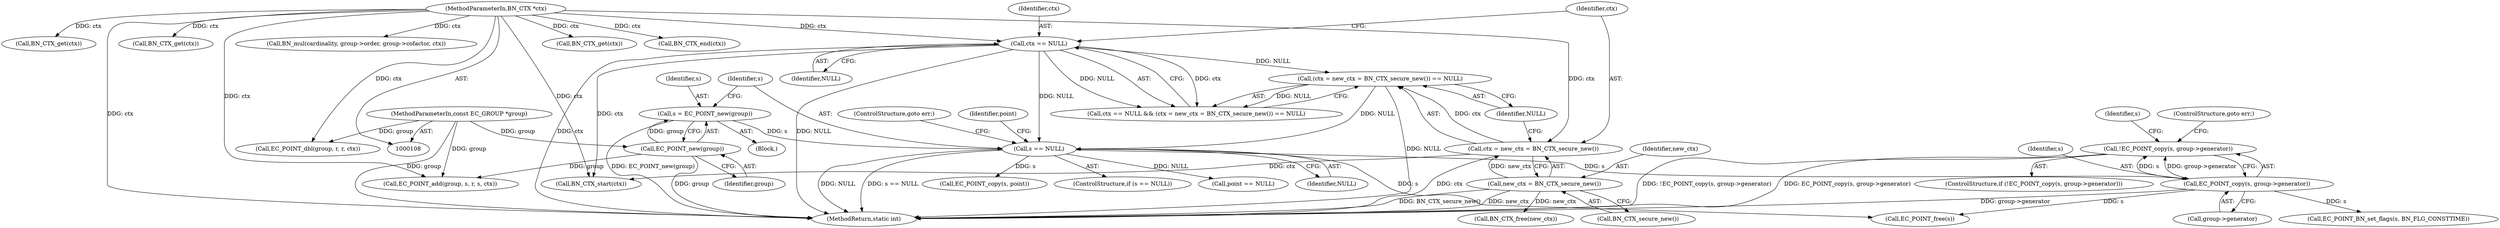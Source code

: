 digraph "0_openssl_56fb454d281a023b3f950d969693553d3f3ceea1@API" {
"1000176" [label="(Call,!EC_POINT_copy(s, group->generator))"];
"1000177" [label="(Call,EC_POINT_copy(s, group->generator))"];
"1000166" [label="(Call,s == NULL)"];
"1000161" [label="(Call,s = EC_POINT_new(group))"];
"1000163" [label="(Call,EC_POINT_new(group))"];
"1000109" [label="(MethodParameterIn,const EC_GROUP *group)"];
"1000147" [label="(Call,ctx == NULL)"];
"1000113" [label="(MethodParameterIn,BN_CTX *ctx)"];
"1000150" [label="(Call,(ctx = new_ctx = BN_CTX_secure_new()) == NULL)"];
"1000151" [label="(Call,ctx = new_ctx = BN_CTX_secure_new())"];
"1000153" [label="(Call,new_ctx = BN_CTX_secure_new())"];
"1000491" [label="(Call,EC_POINT_free(s))"];
"1000499" [label="(MethodReturn,static int)"];
"1000192" [label="(Identifier,s)"];
"1000151" [label="(Call,ctx = new_ctx = BN_CTX_secure_new())"];
"1000155" [label="(Call,BN_CTX_secure_new())"];
"1000495" [label="(Call,BN_CTX_free(new_ctx))"];
"1000187" [label="(Call,EC_POINT_copy(s, point))"];
"1000148" [label="(Identifier,ctx)"];
"1000212" [label="(Call,BN_mul(cardinality, group->order, group->cofactor, ctx))"];
"1000114" [label="(Block,)"];
"1000178" [label="(Identifier,s)"];
"1000159" [label="(Call,BN_CTX_start(ctx))"];
"1000200" [label="(Call,BN_CTX_get(ctx))"];
"1000109" [label="(MethodParameterIn,const EC_GROUP *group)"];
"1000113" [label="(MethodParameterIn,BN_CTX *ctx)"];
"1000493" [label="(Call,BN_CTX_end(ctx))"];
"1000169" [label="(ControlStructure,goto err;)"];
"1000152" [label="(Identifier,ctx)"];
"1000196" [label="(Call,BN_CTX_get(ctx))"];
"1000166" [label="(Call,s == NULL)"];
"1000162" [label="(Identifier,s)"];
"1000176" [label="(Call,!EC_POINT_copy(s, group->generator))"];
"1000462" [label="(Call,EC_POINT_add(group, s, r, s, ctx))"];
"1000149" [label="(Identifier,NULL)"];
"1000204" [label="(Call,BN_CTX_get(ctx))"];
"1000172" [label="(Identifier,point)"];
"1000165" [label="(ControlStructure,if (s == NULL))"];
"1000171" [label="(Call,point == NULL)"];
"1000164" [label="(Identifier,group)"];
"1000161" [label="(Call,s = EC_POINT_new(group))"];
"1000163" [label="(Call,EC_POINT_new(group))"];
"1000182" [label="(ControlStructure,goto err;)"];
"1000150" [label="(Call,(ctx = new_ctx = BN_CTX_secure_new()) == NULL)"];
"1000156" [label="(Identifier,NULL)"];
"1000471" [label="(Call,EC_POINT_dbl(group, r, r, ctx))"];
"1000167" [label="(Identifier,s)"];
"1000191" [label="(Call,EC_POINT_BN_set_flags(s, BN_FLG_CONSTTIME))"];
"1000179" [label="(Call,group->generator)"];
"1000177" [label="(Call,EC_POINT_copy(s, group->generator))"];
"1000147" [label="(Call,ctx == NULL)"];
"1000153" [label="(Call,new_ctx = BN_CTX_secure_new())"];
"1000175" [label="(ControlStructure,if (!EC_POINT_copy(s, group->generator)))"];
"1000146" [label="(Call,ctx == NULL && (ctx = new_ctx = BN_CTX_secure_new()) == NULL)"];
"1000154" [label="(Identifier,new_ctx)"];
"1000168" [label="(Identifier,NULL)"];
"1000176" -> "1000175"  [label="AST: "];
"1000176" -> "1000177"  [label="CFG: "];
"1000177" -> "1000176"  [label="AST: "];
"1000182" -> "1000176"  [label="CFG: "];
"1000192" -> "1000176"  [label="CFG: "];
"1000176" -> "1000499"  [label="DDG: !EC_POINT_copy(s, group->generator)"];
"1000176" -> "1000499"  [label="DDG: EC_POINT_copy(s, group->generator)"];
"1000177" -> "1000176"  [label="DDG: s"];
"1000177" -> "1000176"  [label="DDG: group->generator"];
"1000177" -> "1000179"  [label="CFG: "];
"1000178" -> "1000177"  [label="AST: "];
"1000179" -> "1000177"  [label="AST: "];
"1000177" -> "1000499"  [label="DDG: group->generator"];
"1000166" -> "1000177"  [label="DDG: s"];
"1000177" -> "1000191"  [label="DDG: s"];
"1000177" -> "1000491"  [label="DDG: s"];
"1000166" -> "1000165"  [label="AST: "];
"1000166" -> "1000168"  [label="CFG: "];
"1000167" -> "1000166"  [label="AST: "];
"1000168" -> "1000166"  [label="AST: "];
"1000169" -> "1000166"  [label="CFG: "];
"1000172" -> "1000166"  [label="CFG: "];
"1000166" -> "1000499"  [label="DDG: NULL"];
"1000166" -> "1000499"  [label="DDG: s == NULL"];
"1000161" -> "1000166"  [label="DDG: s"];
"1000147" -> "1000166"  [label="DDG: NULL"];
"1000150" -> "1000166"  [label="DDG: NULL"];
"1000166" -> "1000171"  [label="DDG: NULL"];
"1000166" -> "1000187"  [label="DDG: s"];
"1000166" -> "1000491"  [label="DDG: s"];
"1000161" -> "1000114"  [label="AST: "];
"1000161" -> "1000163"  [label="CFG: "];
"1000162" -> "1000161"  [label="AST: "];
"1000163" -> "1000161"  [label="AST: "];
"1000167" -> "1000161"  [label="CFG: "];
"1000161" -> "1000499"  [label="DDG: EC_POINT_new(group)"];
"1000163" -> "1000161"  [label="DDG: group"];
"1000163" -> "1000164"  [label="CFG: "];
"1000164" -> "1000163"  [label="AST: "];
"1000163" -> "1000499"  [label="DDG: group"];
"1000109" -> "1000163"  [label="DDG: group"];
"1000163" -> "1000462"  [label="DDG: group"];
"1000109" -> "1000108"  [label="AST: "];
"1000109" -> "1000499"  [label="DDG: group"];
"1000109" -> "1000462"  [label="DDG: group"];
"1000109" -> "1000471"  [label="DDG: group"];
"1000147" -> "1000146"  [label="AST: "];
"1000147" -> "1000149"  [label="CFG: "];
"1000148" -> "1000147"  [label="AST: "];
"1000149" -> "1000147"  [label="AST: "];
"1000152" -> "1000147"  [label="CFG: "];
"1000146" -> "1000147"  [label="CFG: "];
"1000147" -> "1000499"  [label="DDG: ctx"];
"1000147" -> "1000499"  [label="DDG: NULL"];
"1000147" -> "1000146"  [label="DDG: ctx"];
"1000147" -> "1000146"  [label="DDG: NULL"];
"1000113" -> "1000147"  [label="DDG: ctx"];
"1000147" -> "1000150"  [label="DDG: NULL"];
"1000147" -> "1000159"  [label="DDG: ctx"];
"1000113" -> "1000108"  [label="AST: "];
"1000113" -> "1000499"  [label="DDG: ctx"];
"1000113" -> "1000151"  [label="DDG: ctx"];
"1000113" -> "1000159"  [label="DDG: ctx"];
"1000113" -> "1000196"  [label="DDG: ctx"];
"1000113" -> "1000200"  [label="DDG: ctx"];
"1000113" -> "1000204"  [label="DDG: ctx"];
"1000113" -> "1000212"  [label="DDG: ctx"];
"1000113" -> "1000462"  [label="DDG: ctx"];
"1000113" -> "1000471"  [label="DDG: ctx"];
"1000113" -> "1000493"  [label="DDG: ctx"];
"1000150" -> "1000146"  [label="AST: "];
"1000150" -> "1000156"  [label="CFG: "];
"1000151" -> "1000150"  [label="AST: "];
"1000156" -> "1000150"  [label="AST: "];
"1000146" -> "1000150"  [label="CFG: "];
"1000150" -> "1000499"  [label="DDG: NULL"];
"1000150" -> "1000146"  [label="DDG: NULL"];
"1000151" -> "1000150"  [label="DDG: ctx"];
"1000151" -> "1000153"  [label="CFG: "];
"1000152" -> "1000151"  [label="AST: "];
"1000153" -> "1000151"  [label="AST: "];
"1000156" -> "1000151"  [label="CFG: "];
"1000151" -> "1000499"  [label="DDG: ctx"];
"1000153" -> "1000151"  [label="DDG: new_ctx"];
"1000151" -> "1000159"  [label="DDG: ctx"];
"1000153" -> "1000155"  [label="CFG: "];
"1000154" -> "1000153"  [label="AST: "];
"1000155" -> "1000153"  [label="AST: "];
"1000153" -> "1000499"  [label="DDG: BN_CTX_secure_new()"];
"1000153" -> "1000499"  [label="DDG: new_ctx"];
"1000153" -> "1000495"  [label="DDG: new_ctx"];
}
